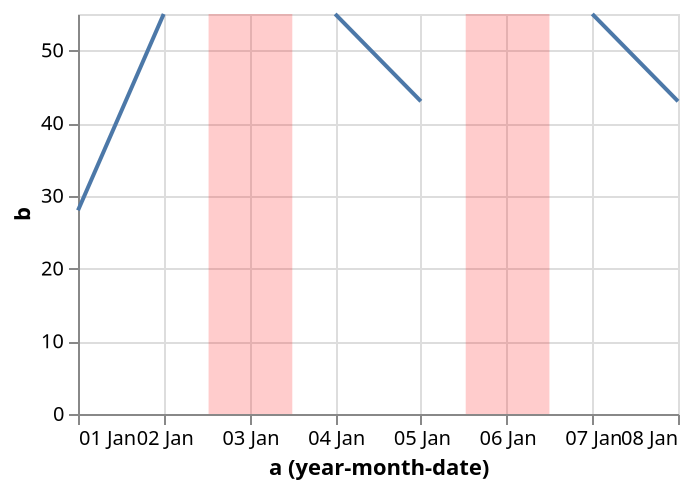 {
  "$schema": "https://vega.github.io/schema/vega/v5.json",
  "background": "white",
  "padding": 5,
  "width": 300,
  "height": 200,
  "style": "cell",
  "data": [
    {
      "name": "source_0",
      "values": [
        {"a": "Jan 1, 2000", "b": 28},
        {"a": "Jan 2, 2000", "b": 55},
        {"a": "Jan 3, 2000", "b": null},
        {"a": "Jan 4, 2000", "b": 55},
        {"a": "Jan 5, 2000", "b": 43},
        {"a": "Jan 6, 2000", "b": null},
        {"a": "Jan 7, 2000", "b": 55},
        {"a": "Jan 8, 2000", "b": 43}
      ]
    },
    {
      "name": "data_0",
      "source": "source_0",
      "transform": [
        {"type": "formula", "expr": "toDate(datum[\"a\"])", "as": "a"}
      ]
    },
    {
      "name": "data_1",
      "source": "data_0",
      "transform": [
        {
          "field": "a",
          "type": "timeunit",
          "units": ["year", "month", "date"],
          "as": ["yearmonthdate_a", "yearmonthdate_a_end"]
        }
      ]
    },
    {
      "name": "data_2",
      "source": "data_0",
      "transform": [
        {"type": "filter", "expr": "datum.b === null"},
        {
          "field": "a",
          "type": "timeunit",
          "units": ["year", "month", "date"],
          "as": ["yearmonthdate_a", "yearmonthdate_a_end"]
        },
        {
          "type": "formula",
          "expr": "0.5 * timeOffset('date', datum['yearmonthdate_a'], -1) + 0.5 * datum['yearmonthdate_a']",
          "as": "yearmonthdate_a_offsetted_rect_start"
        },
        {
          "type": "formula",
          "expr": "0.5 * datum['yearmonthdate_a'] + 0.5 * datum['yearmonthdate_a_end']",
          "as": "yearmonthdate_a_offsetted_rect_end"
        },
        {
          "type": "filter",
          "expr": "(isDate(datum[\"yearmonthdate_a\"]) || (isValid(datum[\"yearmonthdate_a\"]) && isFinite(+datum[\"yearmonthdate_a\"])))"
        }
      ]
    }
  ],
  "marks": [
    {
      "name": "layer_0_marks",
      "type": "line",
      "style": ["line"],
      "sort": {"field": "x"},
      "from": {"data": "data_1"},
      "encode": {
        "update": {
          "stroke": {"value": "#4c78a8"},
          "description": {
            "signal": "\"a (year-month-date): \" + (!isValid(datum[\"yearmonthdate_a\"]) || !isFinite(+datum[\"yearmonthdate_a\"]) ? \"\" + datum[\"yearmonthdate_a\"] : timeFormat(datum[\"yearmonthdate_a\"], '%d %b')) + \"; b: \" + (!isValid(datum[\"b\"]) || !isFinite(+datum[\"b\"]) ? \"\" + datum[\"b\"] : format(datum[\"b\"], \"\"))"
          },
          "x": {"scale": "x", "field": "yearmonthdate_a"},
          "y": {"scale": "y", "field": "b"},
          "defined": {
            "signal": "isValid(datum[\"yearmonthdate_a\"]) && isFinite(+datum[\"yearmonthdate_a\"]) && isValid(datum[\"b\"]) && isFinite(+datum[\"b\"])"
          }
        }
      }
    },
    {
      "name": "layer_1_marks",
      "type": "rect",
      "style": ["bar"],
      "from": {"data": "data_2"},
      "encode": {
        "update": {
          "opacity": {"value": 0.2},
          "fill": {"value": "red"},
          "ariaRoleDescription": {"value": "bar"},
          "description": {
            "signal": "\"a (year-month-date): \" + (!isValid(datum[\"yearmonthdate_a\"]) || !isFinite(+datum[\"yearmonthdate_a\"]) ? \"\" + datum[\"yearmonthdate_a\"] : timeFormat(datum[\"yearmonthdate_a\"], timeUnitSpecifier([\"year\",\"month\",\"date\"], {\"year-month\":\"%b %Y \",\"year-month-date\":\"%b %d, %Y \"})))"
          },
          "x2": {
            "scale": "x",
            "field": "yearmonthdate_a_offsetted_rect_start",
            "offset": {
              "signal": "0.5 + (abs(scale(\"x\", datum[\"yearmonthdate_a_end\"]) - scale(\"x\", datum[\"yearmonthdate_a\"])) < 0.25 ? -0.5 * (0.25 - (abs(scale(\"x\", datum[\"yearmonthdate_a_end\"]) - scale(\"x\", datum[\"yearmonthdate_a\"])))) : 0.5)"
            }
          },
          "x": {
            "scale": "x",
            "field": "yearmonthdate_a_offsetted_rect_end",
            "offset": {
              "signal": "0.5 + (abs(scale(\"x\", datum[\"yearmonthdate_a_end\"]) - scale(\"x\", datum[\"yearmonthdate_a\"])) < 0.25 ? 0.5 * (0.25 - (abs(scale(\"x\", datum[\"yearmonthdate_a_end\"]) - scale(\"x\", datum[\"yearmonthdate_a\"])))) : -0.5)"
            }
          },
          "y": {"value": 0},
          "y2": {"field": {"group": "height"}}
        }
      }
    }
  ],
  "scales": [
    {
      "name": "x",
      "type": "time",
      "domain": {
        "fields": [
          {"data": "data_1", "field": "yearmonthdate_a"},
          {"data": "data_2", "field": "yearmonthdate_a_offsetted_rect_start"},
          {"data": "data_2", "field": "yearmonthdate_a_offsetted_rect_end"}
        ]
      },
      "range": [0, {"signal": "width"}]
    },
    {
      "name": "y",
      "type": "linear",
      "domain": {"data": "data_1", "field": "b"},
      "range": [{"signal": "height"}, 0],
      "nice": true,
      "zero": true
    }
  ],
  "axes": [
    {
      "scale": "x",
      "orient": "bottom",
      "gridScale": "y",
      "grid": true,
      "tickCount": {"signal": "ceil(width/40)"},
      "tickMinStep": {
        "signal": "datetime(2001, 0, 2, 0, 0, 0, 0) - datetime(2001, 0, 1, 0, 0, 0, 0)"
      },
      "domain": false,
      "labels": false,
      "aria": false,
      "maxExtent": 0,
      "minExtent": 0,
      "ticks": false,
      "zindex": 0
    },
    {
      "scale": "y",
      "orient": "left",
      "gridScale": "x",
      "grid": true,
      "tickCount": {"signal": "ceil(height/40)"},
      "domain": false,
      "labels": false,
      "aria": false,
      "maxExtent": 0,
      "minExtent": 0,
      "ticks": false,
      "zindex": 0
    },
    {
      "scale": "x",
      "orient": "bottom",
      "grid": false,
      "title": "a (year-month-date)",
      "format": "%d %b",
      "labelFlush": true,
      "labelOverlap": true,
      "tickCount": {"signal": "ceil(width/40)"},
      "tickMinStep": {
        "signal": "datetime(2001, 0, 2, 0, 0, 0, 0) - datetime(2001, 0, 1, 0, 0, 0, 0)"
      },
      "zindex": 0
    },
    {
      "scale": "y",
      "orient": "left",
      "grid": false,
      "title": "b",
      "labelOverlap": true,
      "tickCount": {"signal": "ceil(height/40)"},
      "zindex": 0
    }
  ]
}
